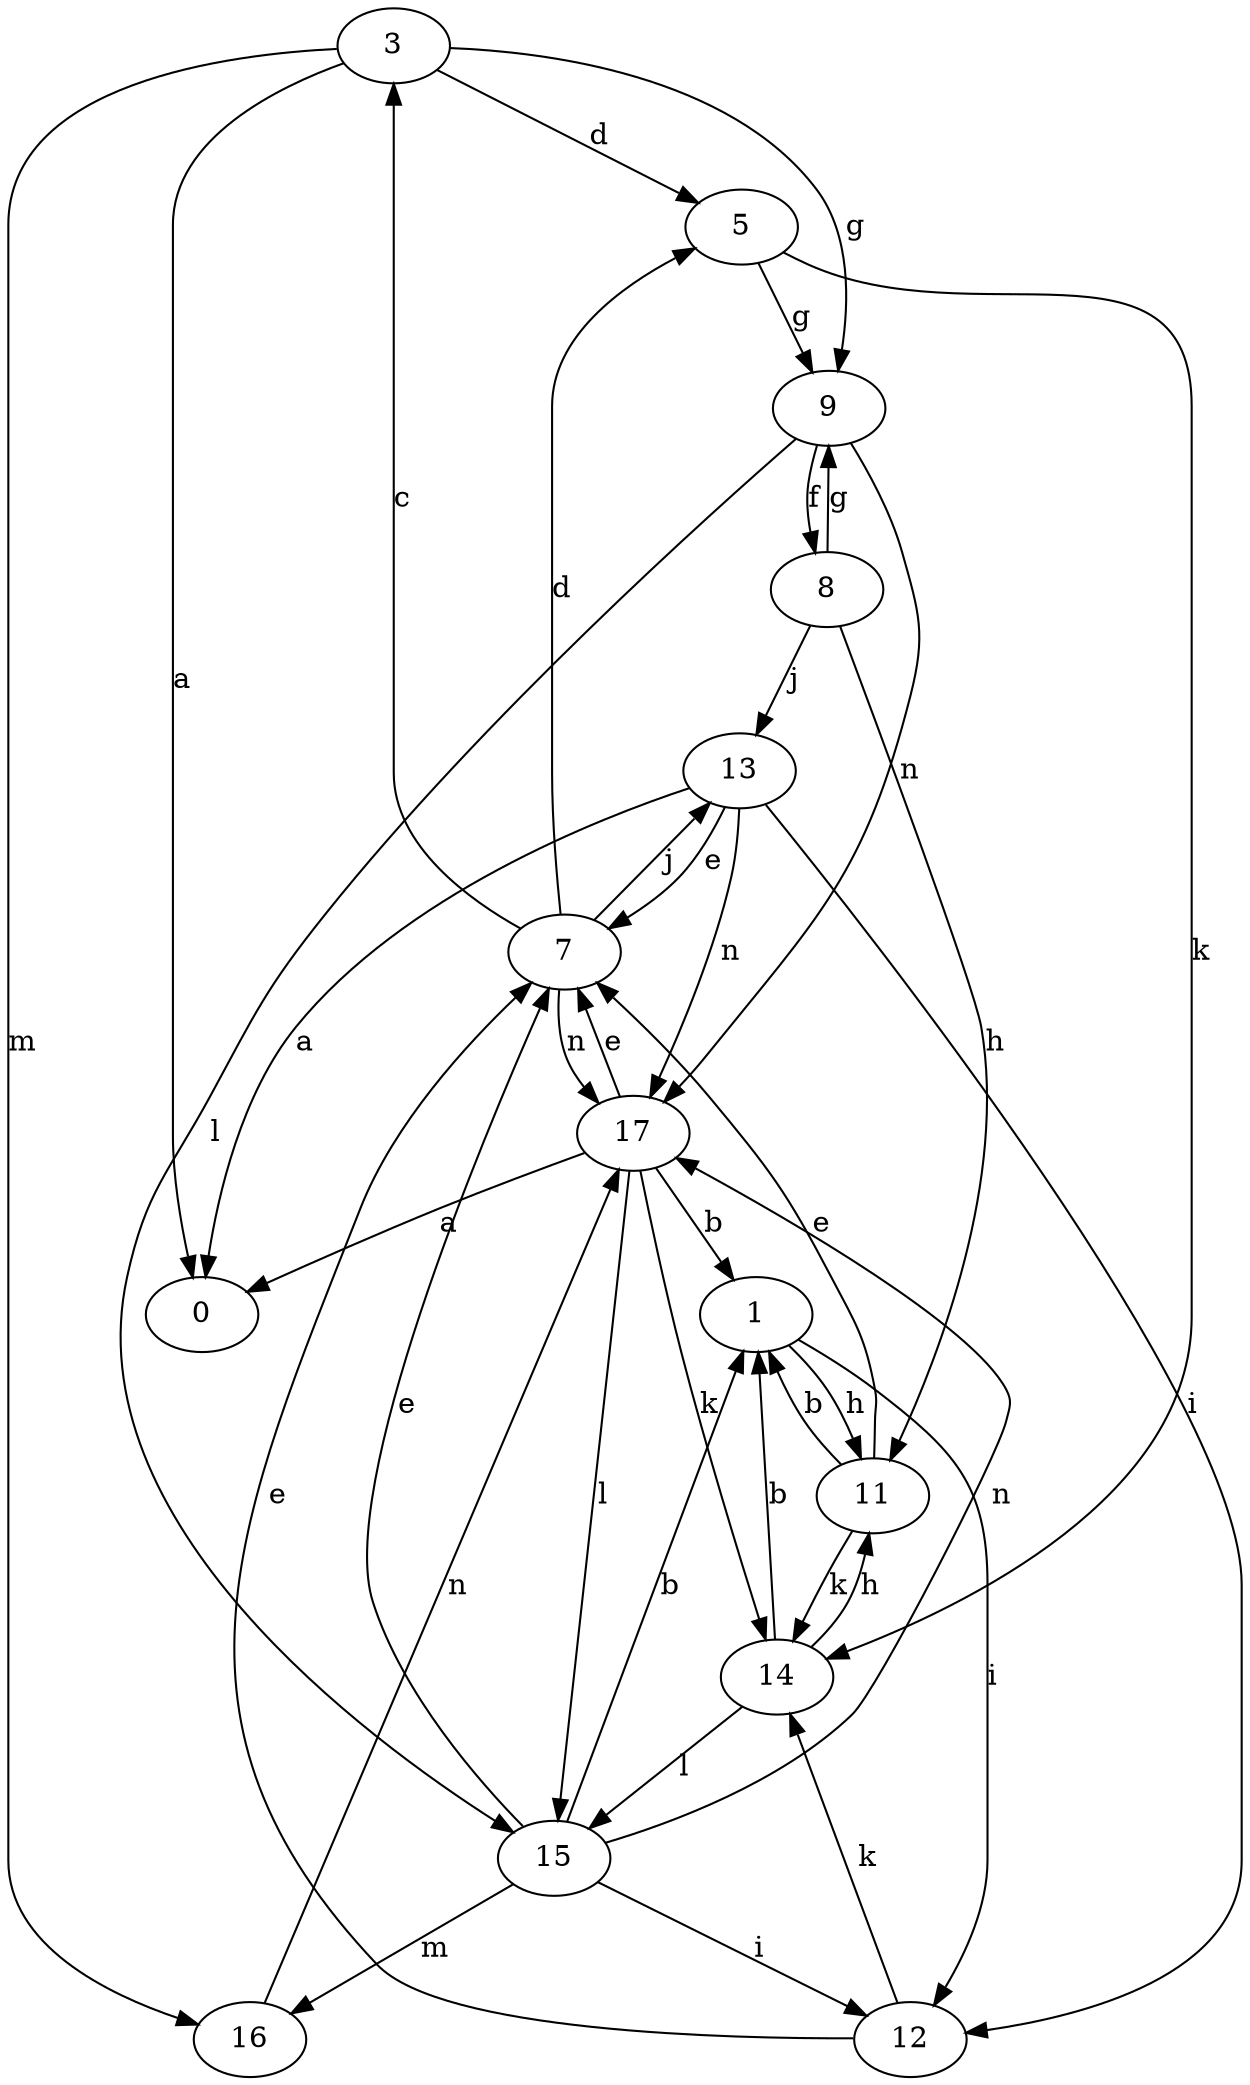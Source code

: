 strict digraph  {
0;
1;
3;
5;
7;
8;
9;
11;
12;
13;
14;
15;
16;
17;
1 -> 11  [label=h];
1 -> 12  [label=i];
3 -> 0  [label=a];
3 -> 5  [label=d];
3 -> 9  [label=g];
3 -> 16  [label=m];
5 -> 9  [label=g];
5 -> 14  [label=k];
7 -> 3  [label=c];
7 -> 5  [label=d];
7 -> 13  [label=j];
7 -> 17  [label=n];
8 -> 9  [label=g];
8 -> 11  [label=h];
8 -> 13  [label=j];
9 -> 8  [label=f];
9 -> 15  [label=l];
9 -> 17  [label=n];
11 -> 1  [label=b];
11 -> 7  [label=e];
11 -> 14  [label=k];
12 -> 7  [label=e];
12 -> 14  [label=k];
13 -> 0  [label=a];
13 -> 7  [label=e];
13 -> 12  [label=i];
13 -> 17  [label=n];
14 -> 1  [label=b];
14 -> 11  [label=h];
14 -> 15  [label=l];
15 -> 1  [label=b];
15 -> 7  [label=e];
15 -> 12  [label=i];
15 -> 16  [label=m];
15 -> 17  [label=n];
16 -> 17  [label=n];
17 -> 0  [label=a];
17 -> 1  [label=b];
17 -> 7  [label=e];
17 -> 14  [label=k];
17 -> 15  [label=l];
}
